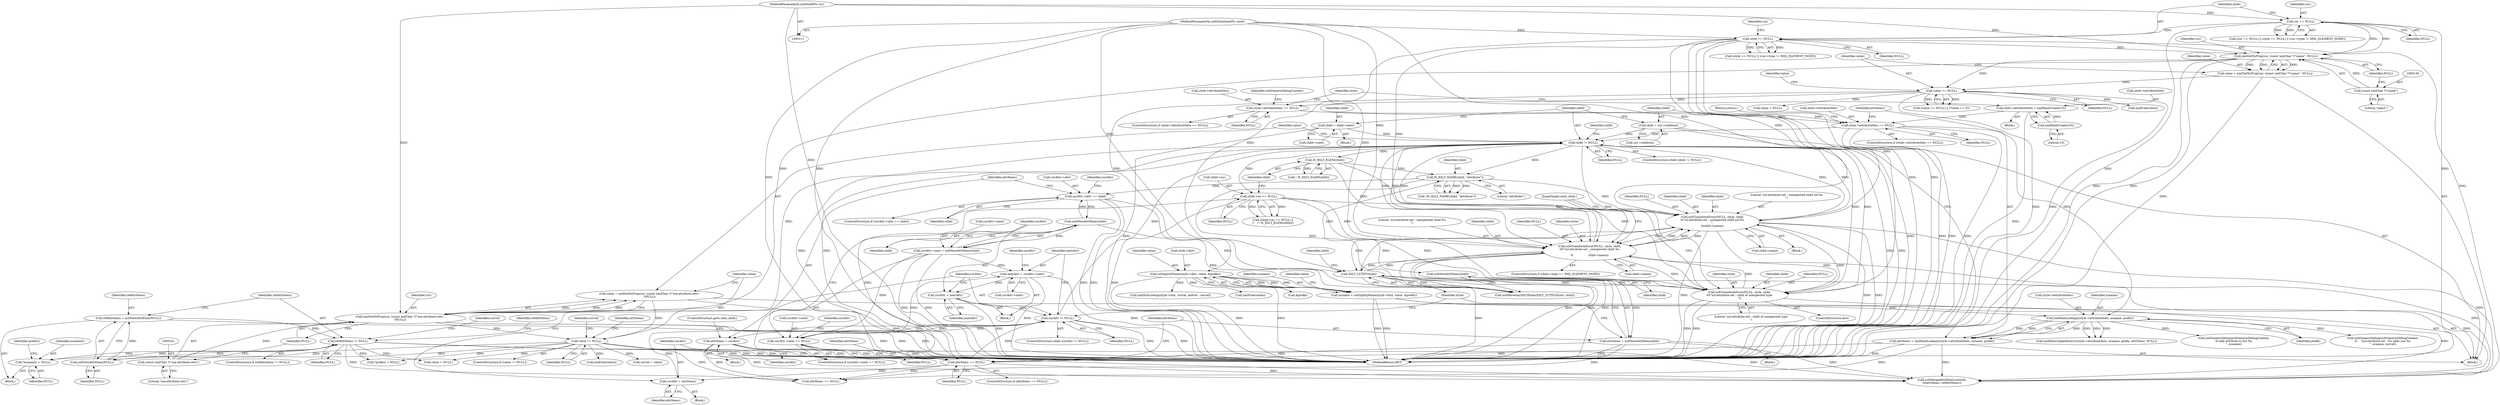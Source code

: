 digraph "0_Chrome_96dbafe288dbe2f0cc45fa3c39daf6d0c37acbab_11@pointer" {
"1000401" [label="(Call,*ncname2 = NULL)"];
"1000345" [label="(Call,value != NULL)"];
"1000336" [label="(Call,value = xmlGetNsProp(cur, (const xmlChar *)\"use-attribute-sets\",\n\tNULL))"];
"1000338" [label="(Call,xmlGetNsProp(cur, (const xmlChar *)\"use-attribute-sets\",\n\tNULL))"];
"1000137" [label="(Call,xmlGetNsProp(cur, (const xmlChar *)\"name\", NULL))"];
"1000122" [label="(Call,cur == NULL)"];
"1000113" [label="(MethodParameterIn,xmlNodePtr cur)"];
"1000139" [label="(Call,(const xmlChar *)\"name\")"];
"1000126" [label="(Call,style == NULL)"];
"1000112" [label="(MethodParameterIn,xsltStylesheetPtr style)"];
"1000340" [label="(Call,(const xmlChar *)\"use-attribute-sets\")"];
"1000212" [label="(Call,child != NULL)"];
"1000331" [label="(Call,child = child->next)"];
"1000206" [label="(Call,child = cur->children)"];
"1000291" [label="(Call,curAttr != NULL)"];
"1000323" [label="(Call,curAttr = nextAttr)"];
"1000295" [label="(Call,nextAttr = curAttr->next)"];
"1000317" [label="(Call,curAttr->next = xsltNewAttrElem(child))"];
"1000321" [label="(Call,xsltNewAttrElem(child))"];
"1000301" [label="(Call,curAttr->attr == child)"];
"1000256" [label="(Call,IS_XSLT_NAME(child, \"attribute\"))"];
"1000230" [label="(Call,IS_XSLT_ELEM(child))"];
"1000312" [label="(Call,curAttr->next == NULL)"];
"1000287" [label="(Call,curAttr = attrItems)"];
"1000277" [label="(Call,attrItems == NULL)"];
"1000281" [label="(Call,attrItems = xsltNewAttrElem(child))"];
"1000283" [label="(Call,xsltNewAttrElem(child))"];
"1000198" [label="(Call,attrItems = xmlHashLookup2(style->attributeSets, ncname, prefix))"];
"1000200" [label="(Call,xmlHashLookup2(style->attributeSets, ncname, prefix))"];
"1000192" [label="(Call,style->attributeSets == NULL)"];
"1000185" [label="(Call,style->attributeSets = xmlHashCreate(10))"];
"1000189" [label="(Call,xmlHashCreate(10))"];
"1000176" [label="(Call,style->attributeSets == NULL)"];
"1000145" [label="(Call,value == NULL)"];
"1000135" [label="(Call,value = xmlGetNsProp(cur, (const xmlChar *)\"name\", NULL))"];
"1000161" [label="(Call,ncname = xsltSplitQName(style->dict, value, &prefix))"];
"1000163" [label="(Call,xsltSplitQName(style->dict, value, &prefix))"];
"1000307" [label="(Call,attrItems = curAttr)"];
"1000224" [label="(Call,child->ns == NULL)"];
"1000239" [label="(Call,xsltTransformError(NULL, style, child,\n\t\t\t\"xsl:attribute-set : unexpected child %s\n\",\n\t\t                 child->name))"];
"1000327" [label="(Call,XSLT_CCTXT(style))"];
"1000260" [label="(Call,xsltTransformError(NULL, style, child,\n\t\t\"xsl:attribute-set : unexpected child xsl:%s\n\",\n\t\tchild->name))"];
"1000248" [label="(Call,xsltTransformError(NULL, style, child,\n\t\t\t\"xsl:attribute-set : child of unexpected type\n\"))"];
"1000428" [label="(Call,refAttrItems != NULL)"];
"1000423" [label="(Call,refAttrItems = xsltNewAttrElem(NULL))"];
"1000425" [label="(Call,xsltNewAttrElem(NULL))"];
"1000150" [label="(Identifier,value)"];
"1000175" [label="(ControlStructure,if (style->attributeSets == NULL))"];
"1000180" [label="(Identifier,NULL)"];
"1000141" [label="(Literal,\"name\")"];
"1000161" [label="(Call,ncname = xsltSplitQName(style->dict, value, &prefix))"];
"1000295" [label="(Call,nextAttr = curAttr->next)"];
"1000305" [label="(Identifier,child)"];
"1000466" [label="(Call,xmlHashUpdateEntry2(style->attributeSets, ncname, prefix, attrItems, NULL))"];
"1000191" [label="(ControlStructure,if (style->attributeSets == NULL))"];
"1000177" [label="(Call,style->attributeSets)"];
"1000233" [label="(ControlStructure,if (child->type == XML_ELEMENT_NODE))"];
"1000183" [label="(Identifier,xsltGenericDebugContext)"];
"1000194" [label="(Identifier,style)"];
"1000247" [label="(ControlStructure,else)"];
"1000190" [label="(Literal,10)"];
"1000213" [label="(Identifier,child)"];
"1000276" [label="(ControlStructure,if (attrItems == NULL))"];
"1000256" [label="(Call,IS_XSLT_NAME(child, \"attribute\"))"];
"1000312" [label="(Call,curAttr->next == NULL)"];
"1000427" [label="(ControlStructure,if (refAttrItems != NULL))"];
"1000308" [label="(Identifier,attrItems)"];
"1000112" [label="(MethodParameterIn,xsltStylesheetPtr style)"];
"1000281" [label="(Call,attrItems = xsltNewAttrElem(child))"];
"1000212" [label="(Call,child != NULL)"];
"1000197" [label="(Return,return;)"];
"1000347" [label="(Identifier,NULL)"];
"1000220" [label="(Identifier,child)"];
"1000277" [label="(Call,attrItems == NULL)"];
"1000242" [label="(Identifier,child)"];
"1000279" [label="(Identifier,NULL)"];
"1000453" [label="(Call,xmlFree(value))"];
"1000403" [label="(Identifier,NULL)"];
"1000196" [label="(Identifier,NULL)"];
"1000336" [label="(Call,value = xmlGetNsProp(cur, (const xmlChar *)\"use-attribute-sets\",\n\tNULL))"];
"1000127" [label="(Identifier,style)"];
"1000288" [label="(Identifier,curAttr)"];
"1000294" [label="(Block,)"];
"1000402" [label="(Identifier,ncname2)"];
"1000351" [label="(Call,curval = value)"];
"1000343" [label="(Identifier,NULL)"];
"1000424" [label="(Identifier,refAttrItems)"];
"1000214" [label="(Identifier,NULL)"];
"1000325" [label="(Identifier,nextAttr)"];
"1000261" [label="(Identifier,NULL)"];
"1000326" [label="(Call,xsltParseAnyXSLTElem(XSLT_CCTXT(style), child))"];
"1000122" [label="(Call,cur == NULL)"];
"1000296" [label="(Identifier,nextAttr)"];
"1000331" [label="(Call,child = child->next)"];
"1000162" [label="(Identifier,ncname)"];
"1000444" [label="(Call,xsltMergeAttrElemList(style,\n\t\t\tattrItems, refAttrItems))"];
"1000333" [label="(Call,child->next)"];
"1000208" [label="(Call,cur->children)"];
"1000181" [label="(Block,)"];
"1000128" [label="(Identifier,NULL)"];
"1000206" [label="(Call,child = cur->children)"];
"1000309" [label="(Identifier,curAttr)"];
"1000300" [label="(ControlStructure,if (curAttr->attr == child))"];
"1000345" [label="(Call,value != NULL)"];
"1000136" [label="(Identifier,value)"];
"1000121" [label="(Call,(cur == NULL) || (style == NULL) || (cur->type != XML_ELEMENT_NODE))"];
"1000131" [label="(Identifier,cur)"];
"1000430" [label="(Identifier,NULL)"];
"1000280" [label="(Block,)"];
"1000258" [label="(Literal,\"attribute\")"];
"1000352" [label="(Identifier,curval)"];
"1000135" [label="(Call,value = xmlGetNsProp(cur, (const xmlChar *)\"name\", NULL))"];
"1000323" [label="(Call,curAttr = nextAttr)"];
"1000340" [label="(Call,(const xmlChar *)\"use-attribute-sets\")"];
"1000317" [label="(Call,curAttr->next = xsltNewAttrElem(child))"];
"1000284" [label="(Identifier,child)"];
"1000399" [label="(Block,)"];
"1000167" [label="(Identifier,value)"];
"1000198" [label="(Call,attrItems = xmlHashLookup2(style->attributeSets, ncname, prefix))"];
"1000434" [label="(Identifier,refAttrItems)"];
"1000337" [label="(Identifier,value)"];
"1000145" [label="(Call,value == NULL)"];
"1000239" [label="(Call,xsltTransformError(NULL, style, child,\n\t\t\t\"xsl:attribute-set : unexpected child %s\n\",\n\t\t                 child->name))"];
"1000265" [label="(Call,child->name)"];
"1000250" [label="(Identifier,style)"];
"1000126" [label="(Call,style == NULL)"];
"1000332" [label="(Identifier,child)"];
"1000423" [label="(Call,refAttrItems = xsltNewAttrElem(NULL))"];
"1000324" [label="(Identifier,curAttr)"];
"1000283" [label="(Call,xsltNewAttrElem(child))"];
"1000168" [label="(Call,&prefix)"];
"1000460" [label="(Identifier,attrItems)"];
"1000314" [label="(Identifier,curAttr)"];
"1000164" [label="(Call,style->dict)"];
"1000172" [label="(Call,value = NULL)"];
"1000389" [label="(Call,xmlDictLookup(style->dict, curval, endval - curval))"];
"1000186" [label="(Call,style->attributeSets)"];
"1000230" [label="(Call,IS_XSLT_ELEM(child))"];
"1000142" [label="(Identifier,NULL)"];
"1000425" [label="(Call,xsltNewAttrElem(NULL))"];
"1000406" [label="(Identifier,prefix2)"];
"1000263" [label="(Identifier,child)"];
"1000307" [label="(Call,attrItems = curAttr)"];
"1000303" [label="(Identifier,curAttr)"];
"1000251" [label="(Identifier,child)"];
"1000342" [label="(Literal,\"use-attribute-sets\")"];
"1000401" [label="(Call,*ncname2 = NULL)"];
"1000231" [label="(Identifier,child)"];
"1000405" [label="(Call,*prefix2 = NULL)"];
"1000244" [label="(Call,child->name)"];
"1000426" [label="(Identifier,NULL)"];
"1000282" [label="(Identifier,attrItems)"];
"1000144" [label="(Call,(value == NULL) || (*value == 0))"];
"1000260" [label="(Call,xsltTransformError(NULL, style, child,\n\t\t\"xsl:attribute-set : unexpected child xsl:%s\n\",\n\t\tchild->name))"];
"1000248" [label="(Call,xsltTransformError(NULL, style, child,\n\t\t\t\"xsl:attribute-set : child of unexpected type\n\"))"];
"1000346" [label="(Identifier,value)"];
"1000204" [label="(Identifier,ncname)"];
"1000313" [label="(Call,curAttr->next)"];
"1000292" [label="(Identifier,curAttr)"];
"1000287" [label="(Call,curAttr = attrItems)"];
"1000185" [label="(Call,style->attributeSets = xmlHashCreate(10))"];
"1000125" [label="(Call,(style == NULL) || (cur->type != XML_ELEMENT_NODE))"];
"1000229" [label="(Call,! IS_XSLT_ELEM(child))"];
"1000344" [label="(ControlStructure,if (value != NULL))"];
"1000189" [label="(Call,xmlHashCreate(10))"];
"1000223" [label="(Call,(child->ns == NULL) ||\n\t    (! IS_XSLT_ELEM(child)))"];
"1000147" [label="(Identifier,NULL)"];
"1000328" [label="(Identifier,style)"];
"1000301" [label="(Call,curAttr->attr == child)"];
"1000192" [label="(Call,style->attributeSets == NULL)"];
"1000339" [label="(Identifier,cur)"];
"1000451" [label="(Identifier,curval)"];
"1000272" [label="(Call,xsltGenericDebug(xsltGenericDebugContext,\n\t\t\"add attribute to list %s\n\", ncname))"];
"1000113" [label="(MethodParameterIn,xmlNodePtr cur)"];
"1000123" [label="(Identifier,cur)"];
"1000199" [label="(Identifier,attrItems)"];
"1000330" [label="(JumpTarget,next_child:)"];
"1000158" [label="(Call,xmlFree(value))"];
"1000240" [label="(Identifier,NULL)"];
"1000293" [label="(Identifier,NULL)"];
"1000327" [label="(Call,XSLT_CCTXT(style))"];
"1000224" [label="(Call,child->ns == NULL)"];
"1000338" [label="(Call,xmlGetNsProp(cur, (const xmlChar *)\"use-attribute-sets\",\n\tNULL))"];
"1000201" [label="(Call,style->attributeSets)"];
"1000211" [label="(ControlStructure,while (child != NULL))"];
"1000322" [label="(Identifier,child)"];
"1000321" [label="(Call,xsltNewAttrElem(child))"];
"1000249" [label="(Identifier,NULL)"];
"1000289" [label="(Identifier,attrItems)"];
"1000205" [label="(Identifier,prefix)"];
"1000409" [label="(Call,xsltGenericDebug(xsltGenericDebugContext,\n\t\t    \"xsl:attribute-set : %s adds use %s\n\", ncname, curval))"];
"1000176" [label="(Call,style->attributeSets == NULL)"];
"1000318" [label="(Call,curAttr->next)"];
"1000139" [label="(Call,(const xmlChar *)\"name\")"];
"1000278" [label="(Identifier,attrItems)"];
"1000241" [label="(Identifier,style)"];
"1000228" [label="(Identifier,NULL)"];
"1000478" [label="(MethodReturn,RET)"];
"1000428" [label="(Call,refAttrItems != NULL)"];
"1000319" [label="(Identifier,curAttr)"];
"1000215" [label="(Block,)"];
"1000114" [label="(Block,)"];
"1000311" [label="(ControlStructure,if (curAttr->next == NULL))"];
"1000137" [label="(Call,xmlGetNsProp(cur, (const xmlChar *)\"name\", NULL))"];
"1000171" [label="(Identifier,value)"];
"1000193" [label="(Call,style->attributeSets)"];
"1000243" [label="(Literal,\"xsl:attribute-set : unexpected child %s\n\")"];
"1000257" [label="(Identifier,child)"];
"1000200" [label="(Call,xmlHashLookup2(style->attributeSets, ncname, prefix))"];
"1000310" [label="(ControlStructure,goto next_child;)"];
"1000225" [label="(Call,child->ns)"];
"1000207" [label="(Identifier,child)"];
"1000302" [label="(Call,curAttr->attr)"];
"1000262" [label="(Identifier,style)"];
"1000138" [label="(Identifier,cur)"];
"1000455" [label="(Call,value = NULL)"];
"1000297" [label="(Call,curAttr->next)"];
"1000170" [label="(Call,xmlFree(value))"];
"1000429" [label="(Identifier,refAttrItems)"];
"1000264" [label="(Literal,\"xsl:attribute-set : unexpected child xsl:%s\n\")"];
"1000291" [label="(Call,curAttr != NULL)"];
"1000286" [label="(Block,)"];
"1000124" [label="(Identifier,NULL)"];
"1000290" [label="(ControlStructure,while (curAttr != NULL))"];
"1000306" [label="(Block,)"];
"1000259" [label="(Block,)"];
"1000146" [label="(Identifier,value)"];
"1000329" [label="(Identifier,child)"];
"1000163" [label="(Call,xsltSplitQName(style->dict, value, &prefix))"];
"1000316" [label="(Identifier,NULL)"];
"1000252" [label="(Literal,\"xsl:attribute-set : child of unexpected type\n\")"];
"1000459" [label="(Call,attrItems == NULL)"];
"1000255" [label="(Call,!IS_XSLT_NAME(child, \"attribute\"))"];
"1000401" -> "1000399"  [label="AST: "];
"1000401" -> "1000403"  [label="CFG: "];
"1000402" -> "1000401"  [label="AST: "];
"1000403" -> "1000401"  [label="AST: "];
"1000406" -> "1000401"  [label="CFG: "];
"1000345" -> "1000401"  [label="DDG: "];
"1000428" -> "1000401"  [label="DDG: "];
"1000345" -> "1000344"  [label="AST: "];
"1000345" -> "1000347"  [label="CFG: "];
"1000346" -> "1000345"  [label="AST: "];
"1000347" -> "1000345"  [label="AST: "];
"1000352" -> "1000345"  [label="CFG: "];
"1000460" -> "1000345"  [label="CFG: "];
"1000345" -> "1000478"  [label="DDG: "];
"1000345" -> "1000478"  [label="DDG: "];
"1000336" -> "1000345"  [label="DDG: "];
"1000338" -> "1000345"  [label="DDG: "];
"1000345" -> "1000351"  [label="DDG: "];
"1000345" -> "1000405"  [label="DDG: "];
"1000345" -> "1000425"  [label="DDG: "];
"1000345" -> "1000453"  [label="DDG: "];
"1000345" -> "1000455"  [label="DDG: "];
"1000345" -> "1000459"  [label="DDG: "];
"1000336" -> "1000114"  [label="AST: "];
"1000336" -> "1000338"  [label="CFG: "];
"1000337" -> "1000336"  [label="AST: "];
"1000338" -> "1000336"  [label="AST: "];
"1000346" -> "1000336"  [label="CFG: "];
"1000336" -> "1000478"  [label="DDG: "];
"1000338" -> "1000336"  [label="DDG: "];
"1000338" -> "1000336"  [label="DDG: "];
"1000338" -> "1000336"  [label="DDG: "];
"1000338" -> "1000343"  [label="CFG: "];
"1000339" -> "1000338"  [label="AST: "];
"1000340" -> "1000338"  [label="AST: "];
"1000343" -> "1000338"  [label="AST: "];
"1000338" -> "1000478"  [label="DDG: "];
"1000338" -> "1000478"  [label="DDG: "];
"1000137" -> "1000338"  [label="DDG: "];
"1000113" -> "1000338"  [label="DDG: "];
"1000340" -> "1000338"  [label="DDG: "];
"1000212" -> "1000338"  [label="DDG: "];
"1000137" -> "1000135"  [label="AST: "];
"1000137" -> "1000142"  [label="CFG: "];
"1000138" -> "1000137"  [label="AST: "];
"1000139" -> "1000137"  [label="AST: "];
"1000142" -> "1000137"  [label="AST: "];
"1000135" -> "1000137"  [label="CFG: "];
"1000137" -> "1000478"  [label="DDG: "];
"1000137" -> "1000478"  [label="DDG: "];
"1000137" -> "1000135"  [label="DDG: "];
"1000137" -> "1000135"  [label="DDG: "];
"1000137" -> "1000135"  [label="DDG: "];
"1000122" -> "1000137"  [label="DDG: "];
"1000122" -> "1000137"  [label="DDG: "];
"1000113" -> "1000137"  [label="DDG: "];
"1000139" -> "1000137"  [label="DDG: "];
"1000126" -> "1000137"  [label="DDG: "];
"1000137" -> "1000145"  [label="DDG: "];
"1000122" -> "1000121"  [label="AST: "];
"1000122" -> "1000124"  [label="CFG: "];
"1000123" -> "1000122"  [label="AST: "];
"1000124" -> "1000122"  [label="AST: "];
"1000127" -> "1000122"  [label="CFG: "];
"1000121" -> "1000122"  [label="CFG: "];
"1000122" -> "1000478"  [label="DDG: "];
"1000122" -> "1000478"  [label="DDG: "];
"1000122" -> "1000121"  [label="DDG: "];
"1000122" -> "1000121"  [label="DDG: "];
"1000113" -> "1000122"  [label="DDG: "];
"1000122" -> "1000126"  [label="DDG: "];
"1000113" -> "1000111"  [label="AST: "];
"1000113" -> "1000478"  [label="DDG: "];
"1000139" -> "1000141"  [label="CFG: "];
"1000140" -> "1000139"  [label="AST: "];
"1000141" -> "1000139"  [label="AST: "];
"1000142" -> "1000139"  [label="CFG: "];
"1000126" -> "1000125"  [label="AST: "];
"1000126" -> "1000128"  [label="CFG: "];
"1000127" -> "1000126"  [label="AST: "];
"1000128" -> "1000126"  [label="AST: "];
"1000131" -> "1000126"  [label="CFG: "];
"1000125" -> "1000126"  [label="CFG: "];
"1000126" -> "1000478"  [label="DDG: "];
"1000126" -> "1000478"  [label="DDG: "];
"1000126" -> "1000125"  [label="DDG: "];
"1000126" -> "1000125"  [label="DDG: "];
"1000112" -> "1000126"  [label="DDG: "];
"1000126" -> "1000239"  [label="DDG: "];
"1000126" -> "1000248"  [label="DDG: "];
"1000126" -> "1000260"  [label="DDG: "];
"1000126" -> "1000327"  [label="DDG: "];
"1000126" -> "1000444"  [label="DDG: "];
"1000112" -> "1000111"  [label="AST: "];
"1000112" -> "1000478"  [label="DDG: "];
"1000112" -> "1000239"  [label="DDG: "];
"1000112" -> "1000248"  [label="DDG: "];
"1000112" -> "1000260"  [label="DDG: "];
"1000112" -> "1000327"  [label="DDG: "];
"1000112" -> "1000444"  [label="DDG: "];
"1000340" -> "1000342"  [label="CFG: "];
"1000341" -> "1000340"  [label="AST: "];
"1000342" -> "1000340"  [label="AST: "];
"1000343" -> "1000340"  [label="CFG: "];
"1000212" -> "1000211"  [label="AST: "];
"1000212" -> "1000214"  [label="CFG: "];
"1000213" -> "1000212"  [label="AST: "];
"1000214" -> "1000212"  [label="AST: "];
"1000220" -> "1000212"  [label="CFG: "];
"1000337" -> "1000212"  [label="CFG: "];
"1000212" -> "1000478"  [label="DDG: "];
"1000212" -> "1000478"  [label="DDG: "];
"1000331" -> "1000212"  [label="DDG: "];
"1000206" -> "1000212"  [label="DDG: "];
"1000291" -> "1000212"  [label="DDG: "];
"1000239" -> "1000212"  [label="DDG: "];
"1000260" -> "1000212"  [label="DDG: "];
"1000192" -> "1000212"  [label="DDG: "];
"1000277" -> "1000212"  [label="DDG: "];
"1000248" -> "1000212"  [label="DDG: "];
"1000212" -> "1000224"  [label="DDG: "];
"1000212" -> "1000230"  [label="DDG: "];
"1000212" -> "1000239"  [label="DDG: "];
"1000212" -> "1000239"  [label="DDG: "];
"1000212" -> "1000248"  [label="DDG: "];
"1000212" -> "1000248"  [label="DDG: "];
"1000212" -> "1000256"  [label="DDG: "];
"1000212" -> "1000260"  [label="DDG: "];
"1000212" -> "1000277"  [label="DDG: "];
"1000331" -> "1000215"  [label="AST: "];
"1000331" -> "1000333"  [label="CFG: "];
"1000332" -> "1000331"  [label="AST: "];
"1000333" -> "1000331"  [label="AST: "];
"1000213" -> "1000331"  [label="CFG: "];
"1000331" -> "1000478"  [label="DDG: "];
"1000206" -> "1000114"  [label="AST: "];
"1000206" -> "1000208"  [label="CFG: "];
"1000207" -> "1000206"  [label="AST: "];
"1000208" -> "1000206"  [label="AST: "];
"1000213" -> "1000206"  [label="CFG: "];
"1000206" -> "1000478"  [label="DDG: "];
"1000291" -> "1000290"  [label="AST: "];
"1000291" -> "1000293"  [label="CFG: "];
"1000292" -> "1000291"  [label="AST: "];
"1000293" -> "1000291"  [label="AST: "];
"1000296" -> "1000291"  [label="CFG: "];
"1000328" -> "1000291"  [label="CFG: "];
"1000291" -> "1000478"  [label="DDG: "];
"1000291" -> "1000478"  [label="DDG: "];
"1000323" -> "1000291"  [label="DDG: "];
"1000287" -> "1000291"  [label="DDG: "];
"1000312" -> "1000291"  [label="DDG: "];
"1000277" -> "1000291"  [label="DDG: "];
"1000291" -> "1000307"  [label="DDG: "];
"1000291" -> "1000312"  [label="DDG: "];
"1000323" -> "1000294"  [label="AST: "];
"1000323" -> "1000325"  [label="CFG: "];
"1000324" -> "1000323"  [label="AST: "];
"1000325" -> "1000323"  [label="AST: "];
"1000292" -> "1000323"  [label="CFG: "];
"1000323" -> "1000478"  [label="DDG: "];
"1000295" -> "1000323"  [label="DDG: "];
"1000295" -> "1000294"  [label="AST: "];
"1000295" -> "1000297"  [label="CFG: "];
"1000296" -> "1000295"  [label="AST: "];
"1000297" -> "1000295"  [label="AST: "];
"1000303" -> "1000295"  [label="CFG: "];
"1000295" -> "1000478"  [label="DDG: "];
"1000295" -> "1000478"  [label="DDG: "];
"1000317" -> "1000295"  [label="DDG: "];
"1000312" -> "1000295"  [label="DDG: "];
"1000317" -> "1000311"  [label="AST: "];
"1000317" -> "1000321"  [label="CFG: "];
"1000318" -> "1000317"  [label="AST: "];
"1000321" -> "1000317"  [label="AST: "];
"1000324" -> "1000317"  [label="CFG: "];
"1000317" -> "1000478"  [label="DDG: "];
"1000317" -> "1000478"  [label="DDG: "];
"1000317" -> "1000312"  [label="DDG: "];
"1000321" -> "1000317"  [label="DDG: "];
"1000321" -> "1000322"  [label="CFG: "];
"1000322" -> "1000321"  [label="AST: "];
"1000321" -> "1000301"  [label="DDG: "];
"1000301" -> "1000321"  [label="DDG: "];
"1000321" -> "1000326"  [label="DDG: "];
"1000301" -> "1000300"  [label="AST: "];
"1000301" -> "1000305"  [label="CFG: "];
"1000302" -> "1000301"  [label="AST: "];
"1000305" -> "1000301"  [label="AST: "];
"1000308" -> "1000301"  [label="CFG: "];
"1000314" -> "1000301"  [label="CFG: "];
"1000301" -> "1000478"  [label="DDG: "];
"1000301" -> "1000478"  [label="DDG: "];
"1000256" -> "1000301"  [label="DDG: "];
"1000301" -> "1000326"  [label="DDG: "];
"1000256" -> "1000255"  [label="AST: "];
"1000256" -> "1000258"  [label="CFG: "];
"1000257" -> "1000256"  [label="AST: "];
"1000258" -> "1000256"  [label="AST: "];
"1000255" -> "1000256"  [label="CFG: "];
"1000256" -> "1000255"  [label="DDG: "];
"1000256" -> "1000255"  [label="DDG: "];
"1000230" -> "1000256"  [label="DDG: "];
"1000256" -> "1000260"  [label="DDG: "];
"1000256" -> "1000283"  [label="DDG: "];
"1000256" -> "1000326"  [label="DDG: "];
"1000230" -> "1000229"  [label="AST: "];
"1000230" -> "1000231"  [label="CFG: "];
"1000231" -> "1000230"  [label="AST: "];
"1000229" -> "1000230"  [label="CFG: "];
"1000230" -> "1000229"  [label="DDG: "];
"1000230" -> "1000239"  [label="DDG: "];
"1000230" -> "1000248"  [label="DDG: "];
"1000312" -> "1000311"  [label="AST: "];
"1000312" -> "1000316"  [label="CFG: "];
"1000313" -> "1000312"  [label="AST: "];
"1000316" -> "1000312"  [label="AST: "];
"1000319" -> "1000312"  [label="CFG: "];
"1000324" -> "1000312"  [label="CFG: "];
"1000312" -> "1000478"  [label="DDG: "];
"1000312" -> "1000478"  [label="DDG: "];
"1000287" -> "1000286"  [label="AST: "];
"1000287" -> "1000289"  [label="CFG: "];
"1000288" -> "1000287"  [label="AST: "];
"1000289" -> "1000287"  [label="AST: "];
"1000292" -> "1000287"  [label="CFG: "];
"1000277" -> "1000287"  [label="DDG: "];
"1000277" -> "1000276"  [label="AST: "];
"1000277" -> "1000279"  [label="CFG: "];
"1000278" -> "1000277"  [label="AST: "];
"1000279" -> "1000277"  [label="AST: "];
"1000282" -> "1000277"  [label="CFG: "];
"1000288" -> "1000277"  [label="CFG: "];
"1000281" -> "1000277"  [label="DDG: "];
"1000198" -> "1000277"  [label="DDG: "];
"1000307" -> "1000277"  [label="DDG: "];
"1000224" -> "1000277"  [label="DDG: "];
"1000277" -> "1000444"  [label="DDG: "];
"1000277" -> "1000459"  [label="DDG: "];
"1000281" -> "1000280"  [label="AST: "];
"1000281" -> "1000283"  [label="CFG: "];
"1000282" -> "1000281"  [label="AST: "];
"1000283" -> "1000281"  [label="AST: "];
"1000328" -> "1000281"  [label="CFG: "];
"1000281" -> "1000478"  [label="DDG: "];
"1000283" -> "1000281"  [label="DDG: "];
"1000281" -> "1000444"  [label="DDG: "];
"1000281" -> "1000459"  [label="DDG: "];
"1000283" -> "1000284"  [label="CFG: "];
"1000284" -> "1000283"  [label="AST: "];
"1000283" -> "1000326"  [label="DDG: "];
"1000198" -> "1000114"  [label="AST: "];
"1000198" -> "1000200"  [label="CFG: "];
"1000199" -> "1000198"  [label="AST: "];
"1000200" -> "1000198"  [label="AST: "];
"1000207" -> "1000198"  [label="CFG: "];
"1000198" -> "1000478"  [label="DDG: "];
"1000200" -> "1000198"  [label="DDG: "];
"1000200" -> "1000198"  [label="DDG: "];
"1000200" -> "1000198"  [label="DDG: "];
"1000198" -> "1000444"  [label="DDG: "];
"1000198" -> "1000459"  [label="DDG: "];
"1000200" -> "1000205"  [label="CFG: "];
"1000201" -> "1000200"  [label="AST: "];
"1000204" -> "1000200"  [label="AST: "];
"1000205" -> "1000200"  [label="AST: "];
"1000192" -> "1000200"  [label="DDG: "];
"1000161" -> "1000200"  [label="DDG: "];
"1000200" -> "1000272"  [label="DDG: "];
"1000200" -> "1000409"  [label="DDG: "];
"1000200" -> "1000466"  [label="DDG: "];
"1000200" -> "1000466"  [label="DDG: "];
"1000200" -> "1000466"  [label="DDG: "];
"1000192" -> "1000191"  [label="AST: "];
"1000192" -> "1000196"  [label="CFG: "];
"1000193" -> "1000192"  [label="AST: "];
"1000196" -> "1000192"  [label="AST: "];
"1000197" -> "1000192"  [label="CFG: "];
"1000199" -> "1000192"  [label="CFG: "];
"1000192" -> "1000478"  [label="DDG: "];
"1000192" -> "1000478"  [label="DDG: "];
"1000192" -> "1000478"  [label="DDG: "];
"1000185" -> "1000192"  [label="DDG: "];
"1000176" -> "1000192"  [label="DDG: "];
"1000176" -> "1000192"  [label="DDG: "];
"1000185" -> "1000181"  [label="AST: "];
"1000185" -> "1000189"  [label="CFG: "];
"1000186" -> "1000185"  [label="AST: "];
"1000189" -> "1000185"  [label="AST: "];
"1000194" -> "1000185"  [label="CFG: "];
"1000185" -> "1000478"  [label="DDG: "];
"1000189" -> "1000185"  [label="DDG: "];
"1000189" -> "1000190"  [label="CFG: "];
"1000190" -> "1000189"  [label="AST: "];
"1000176" -> "1000175"  [label="AST: "];
"1000176" -> "1000180"  [label="CFG: "];
"1000177" -> "1000176"  [label="AST: "];
"1000180" -> "1000176"  [label="AST: "];
"1000183" -> "1000176"  [label="CFG: "];
"1000194" -> "1000176"  [label="CFG: "];
"1000145" -> "1000176"  [label="DDG: "];
"1000145" -> "1000144"  [label="AST: "];
"1000145" -> "1000147"  [label="CFG: "];
"1000146" -> "1000145"  [label="AST: "];
"1000147" -> "1000145"  [label="AST: "];
"1000150" -> "1000145"  [label="CFG: "];
"1000144" -> "1000145"  [label="CFG: "];
"1000145" -> "1000478"  [label="DDG: "];
"1000145" -> "1000478"  [label="DDG: "];
"1000145" -> "1000144"  [label="DDG: "];
"1000145" -> "1000144"  [label="DDG: "];
"1000135" -> "1000145"  [label="DDG: "];
"1000145" -> "1000158"  [label="DDG: "];
"1000145" -> "1000163"  [label="DDG: "];
"1000145" -> "1000172"  [label="DDG: "];
"1000135" -> "1000114"  [label="AST: "];
"1000136" -> "1000135"  [label="AST: "];
"1000146" -> "1000135"  [label="CFG: "];
"1000135" -> "1000478"  [label="DDG: "];
"1000161" -> "1000114"  [label="AST: "];
"1000161" -> "1000163"  [label="CFG: "];
"1000162" -> "1000161"  [label="AST: "];
"1000163" -> "1000161"  [label="AST: "];
"1000171" -> "1000161"  [label="CFG: "];
"1000161" -> "1000478"  [label="DDG: "];
"1000161" -> "1000478"  [label="DDG: "];
"1000163" -> "1000161"  [label="DDG: "];
"1000163" -> "1000161"  [label="DDG: "];
"1000163" -> "1000161"  [label="DDG: "];
"1000163" -> "1000168"  [label="CFG: "];
"1000164" -> "1000163"  [label="AST: "];
"1000167" -> "1000163"  [label="AST: "];
"1000168" -> "1000163"  [label="AST: "];
"1000163" -> "1000478"  [label="DDG: "];
"1000163" -> "1000478"  [label="DDG: "];
"1000163" -> "1000170"  [label="DDG: "];
"1000163" -> "1000389"  [label="DDG: "];
"1000307" -> "1000306"  [label="AST: "];
"1000307" -> "1000309"  [label="CFG: "];
"1000308" -> "1000307"  [label="AST: "];
"1000309" -> "1000307"  [label="AST: "];
"1000310" -> "1000307"  [label="CFG: "];
"1000307" -> "1000478"  [label="DDG: "];
"1000307" -> "1000444"  [label="DDG: "];
"1000307" -> "1000459"  [label="DDG: "];
"1000224" -> "1000223"  [label="AST: "];
"1000224" -> "1000228"  [label="CFG: "];
"1000225" -> "1000224"  [label="AST: "];
"1000228" -> "1000224"  [label="AST: "];
"1000231" -> "1000224"  [label="CFG: "];
"1000223" -> "1000224"  [label="CFG: "];
"1000224" -> "1000478"  [label="DDG: "];
"1000224" -> "1000223"  [label="DDG: "];
"1000224" -> "1000223"  [label="DDG: "];
"1000224" -> "1000239"  [label="DDG: "];
"1000224" -> "1000248"  [label="DDG: "];
"1000224" -> "1000260"  [label="DDG: "];
"1000239" -> "1000233"  [label="AST: "];
"1000239" -> "1000244"  [label="CFG: "];
"1000240" -> "1000239"  [label="AST: "];
"1000241" -> "1000239"  [label="AST: "];
"1000242" -> "1000239"  [label="AST: "];
"1000243" -> "1000239"  [label="AST: "];
"1000244" -> "1000239"  [label="AST: "];
"1000330" -> "1000239"  [label="CFG: "];
"1000239" -> "1000478"  [label="DDG: "];
"1000239" -> "1000478"  [label="DDG: "];
"1000239" -> "1000478"  [label="DDG: "];
"1000327" -> "1000239"  [label="DDG: "];
"1000260" -> "1000239"  [label="DDG: "];
"1000260" -> "1000239"  [label="DDG: "];
"1000248" -> "1000239"  [label="DDG: "];
"1000239" -> "1000248"  [label="DDG: "];
"1000239" -> "1000260"  [label="DDG: "];
"1000239" -> "1000260"  [label="DDG: "];
"1000239" -> "1000327"  [label="DDG: "];
"1000239" -> "1000444"  [label="DDG: "];
"1000327" -> "1000326"  [label="AST: "];
"1000327" -> "1000328"  [label="CFG: "];
"1000328" -> "1000327"  [label="AST: "];
"1000329" -> "1000327"  [label="CFG: "];
"1000327" -> "1000478"  [label="DDG: "];
"1000327" -> "1000248"  [label="DDG: "];
"1000327" -> "1000260"  [label="DDG: "];
"1000327" -> "1000326"  [label="DDG: "];
"1000260" -> "1000327"  [label="DDG: "];
"1000248" -> "1000327"  [label="DDG: "];
"1000327" -> "1000444"  [label="DDG: "];
"1000260" -> "1000259"  [label="AST: "];
"1000260" -> "1000265"  [label="CFG: "];
"1000261" -> "1000260"  [label="AST: "];
"1000262" -> "1000260"  [label="AST: "];
"1000263" -> "1000260"  [label="AST: "];
"1000264" -> "1000260"  [label="AST: "];
"1000265" -> "1000260"  [label="AST: "];
"1000330" -> "1000260"  [label="CFG: "];
"1000260" -> "1000478"  [label="DDG: "];
"1000260" -> "1000478"  [label="DDG: "];
"1000260" -> "1000478"  [label="DDG: "];
"1000260" -> "1000248"  [label="DDG: "];
"1000248" -> "1000260"  [label="DDG: "];
"1000260" -> "1000444"  [label="DDG: "];
"1000248" -> "1000247"  [label="AST: "];
"1000248" -> "1000252"  [label="CFG: "];
"1000249" -> "1000248"  [label="AST: "];
"1000250" -> "1000248"  [label="AST: "];
"1000251" -> "1000248"  [label="AST: "];
"1000252" -> "1000248"  [label="AST: "];
"1000330" -> "1000248"  [label="CFG: "];
"1000248" -> "1000478"  [label="DDG: "];
"1000248" -> "1000478"  [label="DDG: "];
"1000248" -> "1000444"  [label="DDG: "];
"1000428" -> "1000427"  [label="AST: "];
"1000428" -> "1000430"  [label="CFG: "];
"1000429" -> "1000428"  [label="AST: "];
"1000430" -> "1000428"  [label="AST: "];
"1000434" -> "1000428"  [label="CFG: "];
"1000451" -> "1000428"  [label="CFG: "];
"1000428" -> "1000478"  [label="DDG: "];
"1000428" -> "1000478"  [label="DDG: "];
"1000428" -> "1000405"  [label="DDG: "];
"1000428" -> "1000425"  [label="DDG: "];
"1000423" -> "1000428"  [label="DDG: "];
"1000425" -> "1000428"  [label="DDG: "];
"1000428" -> "1000444"  [label="DDG: "];
"1000428" -> "1000455"  [label="DDG: "];
"1000428" -> "1000459"  [label="DDG: "];
"1000423" -> "1000399"  [label="AST: "];
"1000423" -> "1000425"  [label="CFG: "];
"1000424" -> "1000423"  [label="AST: "];
"1000425" -> "1000423"  [label="AST: "];
"1000429" -> "1000423"  [label="CFG: "];
"1000423" -> "1000478"  [label="DDG: "];
"1000425" -> "1000423"  [label="DDG: "];
"1000425" -> "1000426"  [label="CFG: "];
"1000426" -> "1000425"  [label="AST: "];
}

